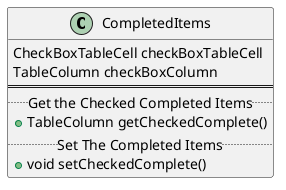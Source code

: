 @startuml
class CompletedItems{
CheckBoxTableCell checkBoxTableCell
TableColumn checkBoxColumn
==
.. Get the Checked Completed Items ..
+ TableColumn getCheckedComplete()
.. Set The Completed Items ..
+ void setCheckedComplete()
}

@enduml
